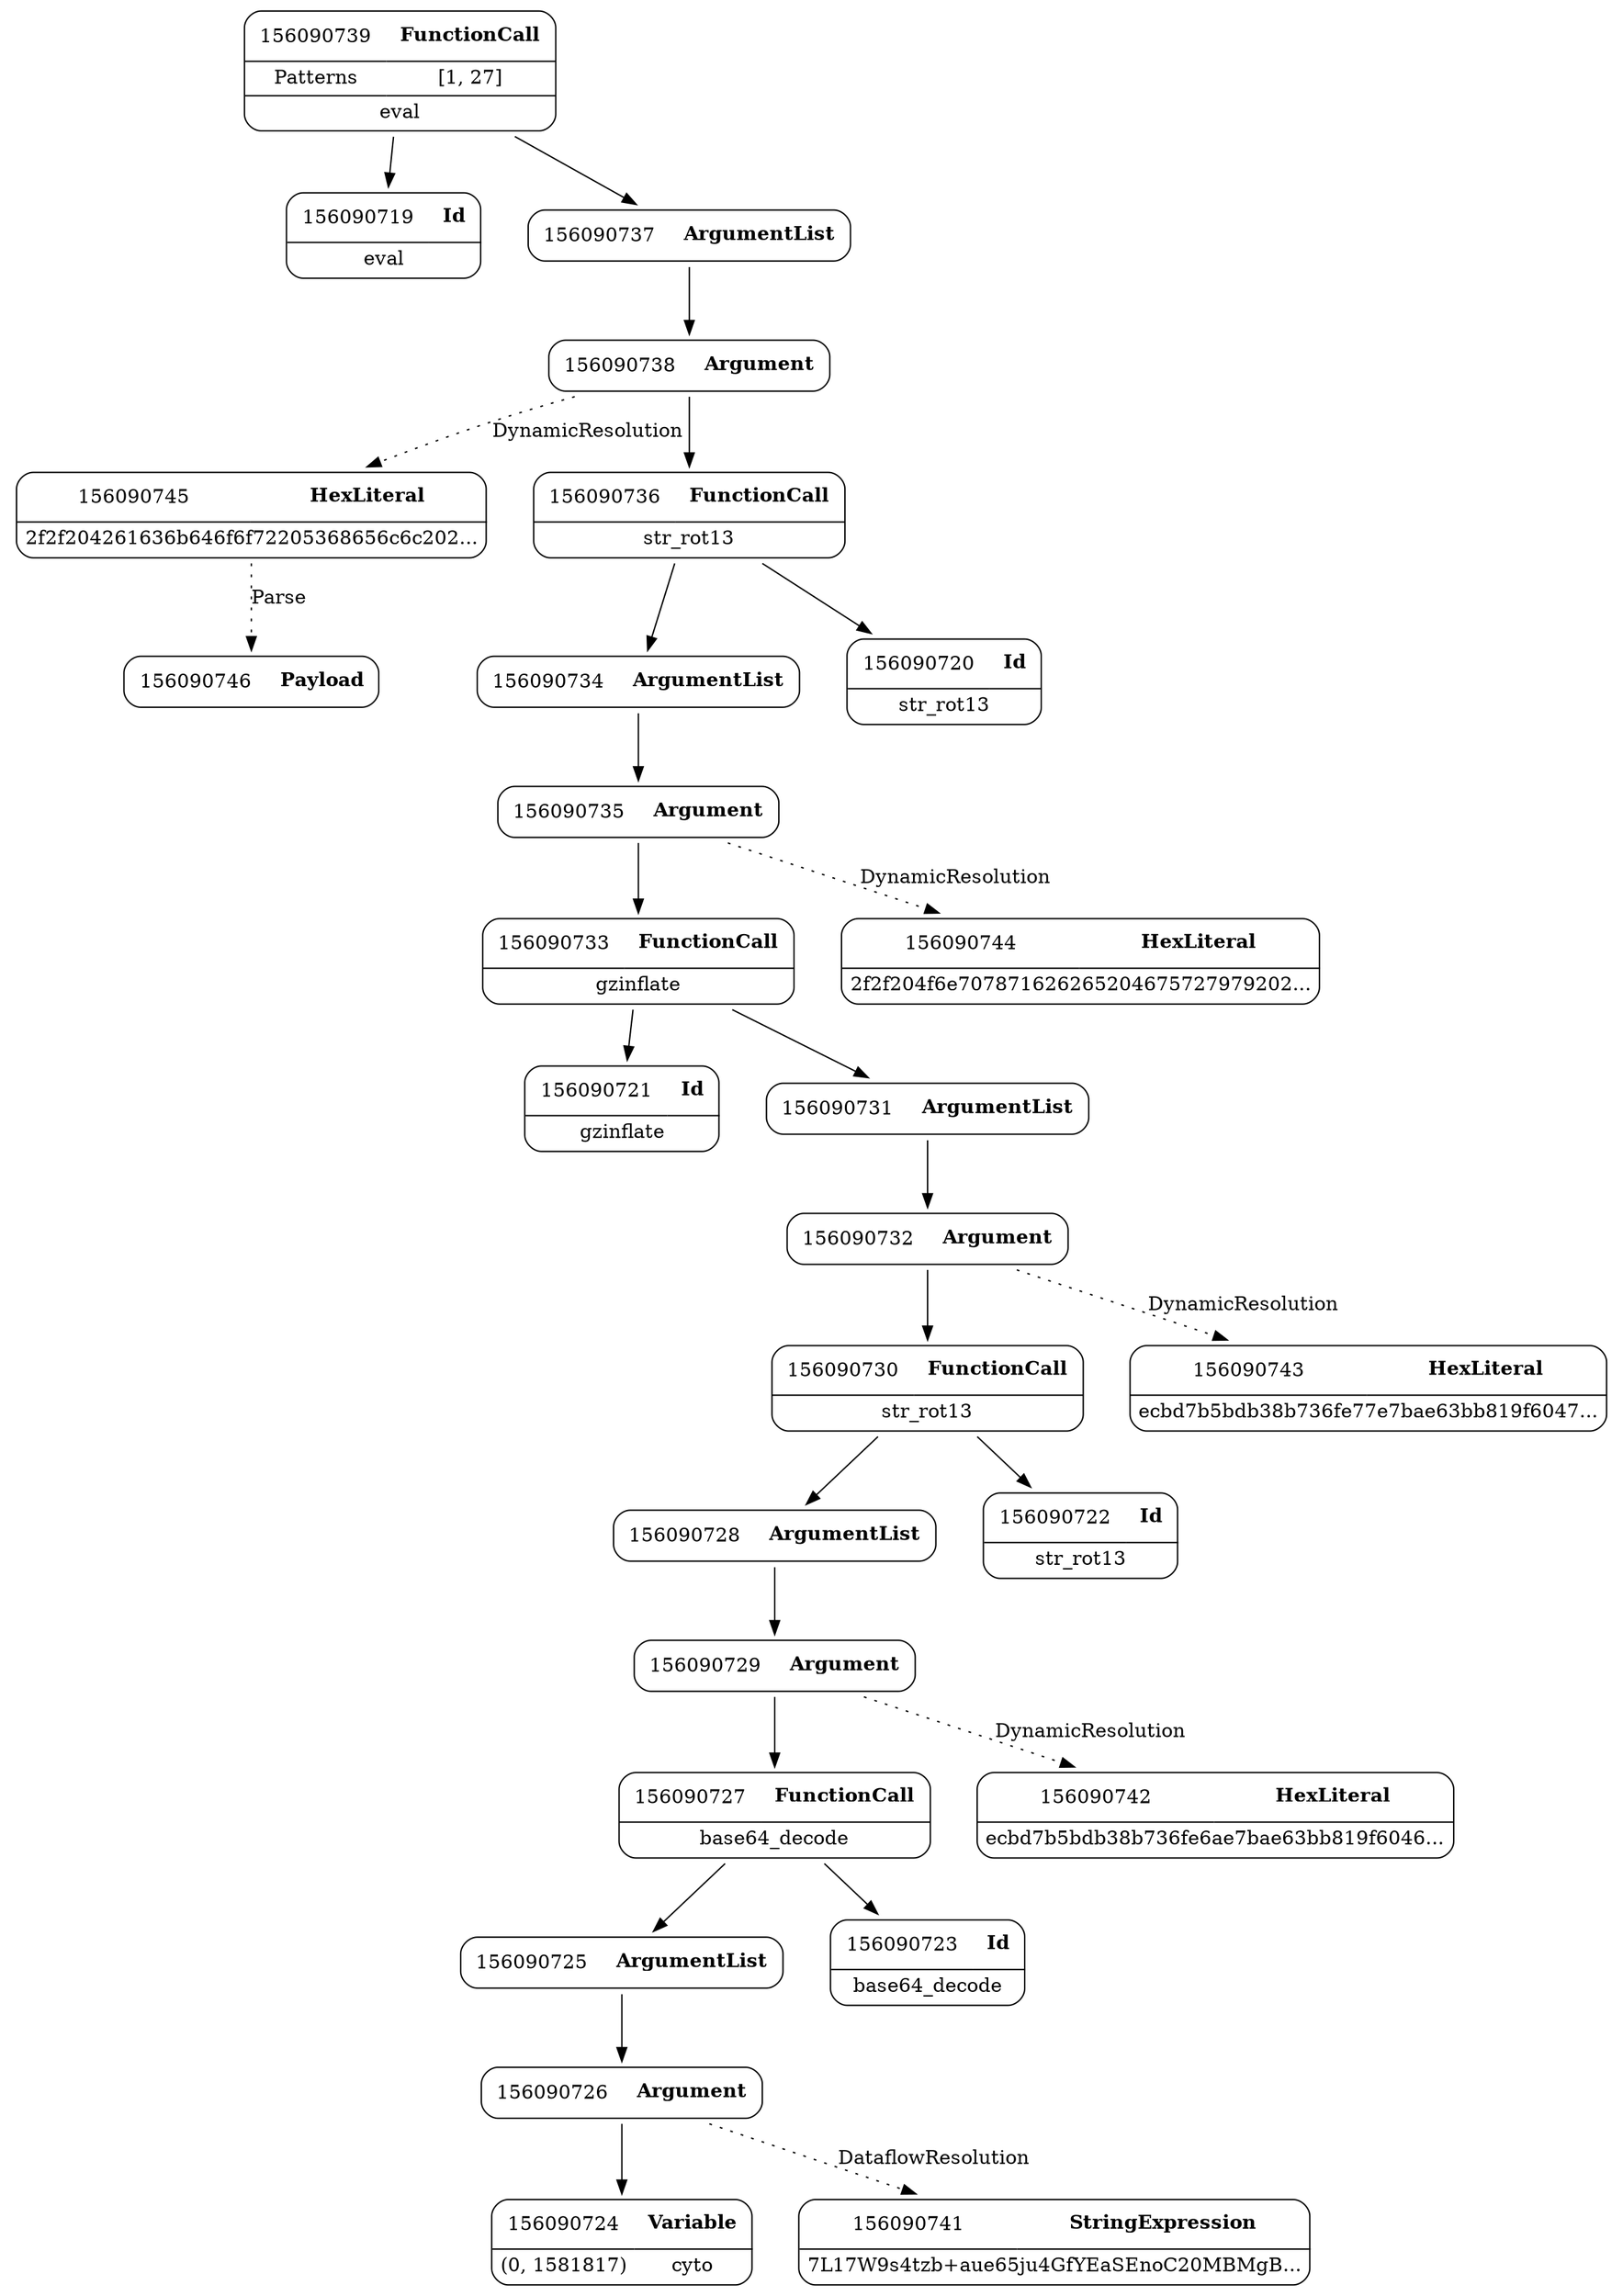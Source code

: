 digraph ast {
node [shape=none];
156090719 [label=<<TABLE border='1' cellspacing='0' cellpadding='10' style='rounded' ><TR><TD border='0'>156090719</TD><TD border='0'><B>Id</B></TD></TR><HR/><TR><TD border='0' cellpadding='5' colspan='2'>eval</TD></TR></TABLE>>];
156090733 [label=<<TABLE border='1' cellspacing='0' cellpadding='10' style='rounded' ><TR><TD border='0'>156090733</TD><TD border='0'><B>FunctionCall</B></TD></TR><HR/><TR><TD border='0' cellpadding='5' colspan='2'>gzinflate</TD></TR></TABLE>>];
156090733 -> 156090721 [weight=2];
156090733 -> 156090731 [weight=2];
156090732 [label=<<TABLE border='1' cellspacing='0' cellpadding='10' style='rounded' ><TR><TD border='0'>156090732</TD><TD border='0'><B>Argument</B></TD></TR></TABLE>>];
156090732 -> 156090730 [weight=2];
156090732 -> 156090743 [style=dotted,label=DynamicResolution];
156090735 [label=<<TABLE border='1' cellspacing='0' cellpadding='10' style='rounded' ><TR><TD border='0'>156090735</TD><TD border='0'><B>Argument</B></TD></TR></TABLE>>];
156090735 -> 156090733 [weight=2];
156090735 -> 156090744 [style=dotted,label=DynamicResolution];
156090734 [label=<<TABLE border='1' cellspacing='0' cellpadding='10' style='rounded' ><TR><TD border='0'>156090734</TD><TD border='0'><B>ArgumentList</B></TD></TR></TABLE>>];
156090734 -> 156090735 [weight=2];
156090729 [label=<<TABLE border='1' cellspacing='0' cellpadding='10' style='rounded' ><TR><TD border='0'>156090729</TD><TD border='0'><B>Argument</B></TD></TR></TABLE>>];
156090729 -> 156090727 [weight=2];
156090729 -> 156090742 [style=dotted,label=DynamicResolution];
156090728 [label=<<TABLE border='1' cellspacing='0' cellpadding='10' style='rounded' ><TR><TD border='0'>156090728</TD><TD border='0'><B>ArgumentList</B></TD></TR></TABLE>>];
156090728 -> 156090729 [weight=2];
156090731 [label=<<TABLE border='1' cellspacing='0' cellpadding='10' style='rounded' ><TR><TD border='0'>156090731</TD><TD border='0'><B>ArgumentList</B></TD></TR></TABLE>>];
156090731 -> 156090732 [weight=2];
156090730 [label=<<TABLE border='1' cellspacing='0' cellpadding='10' style='rounded' ><TR><TD border='0'>156090730</TD><TD border='0'><B>FunctionCall</B></TD></TR><HR/><TR><TD border='0' cellpadding='5' colspan='2'>str_rot13</TD></TR></TABLE>>];
156090730 -> 156090722 [weight=2];
156090730 -> 156090728 [weight=2];
156090725 [label=<<TABLE border='1' cellspacing='0' cellpadding='10' style='rounded' ><TR><TD border='0'>156090725</TD><TD border='0'><B>ArgumentList</B></TD></TR></TABLE>>];
156090725 -> 156090726 [weight=2];
156090724 [label=<<TABLE border='1' cellspacing='0' cellpadding='10' style='rounded' ><TR><TD border='0'>156090724</TD><TD border='0'><B>Variable</B></TD></TR><HR/><TR><TD border='0' cellpadding='5'>(0, 1581817)</TD><TD border='0' cellpadding='5'>cyto</TD></TR></TABLE>>];
156090727 [label=<<TABLE border='1' cellspacing='0' cellpadding='10' style='rounded' ><TR><TD border='0'>156090727</TD><TD border='0'><B>FunctionCall</B></TD></TR><HR/><TR><TD border='0' cellpadding='5' colspan='2'>base64_decode</TD></TR></TABLE>>];
156090727 -> 156090723 [weight=2];
156090727 -> 156090725 [weight=2];
156090726 [label=<<TABLE border='1' cellspacing='0' cellpadding='10' style='rounded' ><TR><TD border='0'>156090726</TD><TD border='0'><B>Argument</B></TD></TR></TABLE>>];
156090726 -> 156090724 [weight=2];
156090726 -> 156090741 [style=dotted,label=DataflowResolution];
156090721 [label=<<TABLE border='1' cellspacing='0' cellpadding='10' style='rounded' ><TR><TD border='0'>156090721</TD><TD border='0'><B>Id</B></TD></TR><HR/><TR><TD border='0' cellpadding='5' colspan='2'>gzinflate</TD></TR></TABLE>>];
156090720 [label=<<TABLE border='1' cellspacing='0' cellpadding='10' style='rounded' ><TR><TD border='0'>156090720</TD><TD border='0'><B>Id</B></TD></TR><HR/><TR><TD border='0' cellpadding='5' colspan='2'>str_rot13</TD></TR></TABLE>>];
156090723 [label=<<TABLE border='1' cellspacing='0' cellpadding='10' style='rounded' ><TR><TD border='0'>156090723</TD><TD border='0'><B>Id</B></TD></TR><HR/><TR><TD border='0' cellpadding='5' colspan='2'>base64_decode</TD></TR></TABLE>>];
156090722 [label=<<TABLE border='1' cellspacing='0' cellpadding='10' style='rounded' ><TR><TD border='0'>156090722</TD><TD border='0'><B>Id</B></TD></TR><HR/><TR><TD border='0' cellpadding='5' colspan='2'>str_rot13</TD></TR></TABLE>>];
156090745 [label=<<TABLE border='1' cellspacing='0' cellpadding='10' style='rounded' ><TR><TD border='0'>156090745</TD><TD border='0'><B>HexLiteral</B></TD></TR><HR/><TR><TD border='0' cellpadding='5' colspan='2'>2f2f204261636b646f6f72205368656c6c202...</TD></TR></TABLE>>];
156090745 -> 156090746 [style=dotted,label=Parse];
156090744 [label=<<TABLE border='1' cellspacing='0' cellpadding='10' style='rounded' ><TR><TD border='0'>156090744</TD><TD border='0'><B>HexLiteral</B></TD></TR><HR/><TR><TD border='0' cellpadding='5' colspan='2'>2f2f204f6e707871626265204675727979202...</TD></TR></TABLE>>];
156090746 [label=<<TABLE border='1' cellspacing='0' cellpadding='10' style='rounded' ><TR><TD border='0'>156090746</TD><TD border='0'><B>Payload</B></TD></TR></TABLE>>];
156090741 [label=<<TABLE border='1' cellspacing='0' cellpadding='10' style='rounded' ><TR><TD border='0'>156090741</TD><TD border='0'><B>StringExpression</B></TD></TR><HR/><TR><TD border='0' cellpadding='5' colspan='2'>7L17W9s4tzb+aue65ju4GfYEaSEnoC20MBMgB...</TD></TR></TABLE>>];
156090743 [label=<<TABLE border='1' cellspacing='0' cellpadding='10' style='rounded' ><TR><TD border='0'>156090743</TD><TD border='0'><B>HexLiteral</B></TD></TR><HR/><TR><TD border='0' cellpadding='5' colspan='2'>ecbd7b5bdb38b736fe77e7bae63bb819f6047...</TD></TR></TABLE>>];
156090742 [label=<<TABLE border='1' cellspacing='0' cellpadding='10' style='rounded' ><TR><TD border='0'>156090742</TD><TD border='0'><B>HexLiteral</B></TD></TR><HR/><TR><TD border='0' cellpadding='5' colspan='2'>ecbd7b5bdb38b736fe6ae7bae63bb819f6046...</TD></TR></TABLE>>];
156090737 [label=<<TABLE border='1' cellspacing='0' cellpadding='10' style='rounded' ><TR><TD border='0'>156090737</TD><TD border='0'><B>ArgumentList</B></TD></TR></TABLE>>];
156090737 -> 156090738 [weight=2];
156090736 [label=<<TABLE border='1' cellspacing='0' cellpadding='10' style='rounded' ><TR><TD border='0'>156090736</TD><TD border='0'><B>FunctionCall</B></TD></TR><HR/><TR><TD border='0' cellpadding='5' colspan='2'>str_rot13</TD></TR></TABLE>>];
156090736 -> 156090720 [weight=2];
156090736 -> 156090734 [weight=2];
156090739 [label=<<TABLE border='1' cellspacing='0' cellpadding='10' style='rounded' ><TR><TD border='0'>156090739</TD><TD border='0'><B>FunctionCall</B></TD></TR><HR/><TR><TD border='0' cellpadding='5'>Patterns</TD><TD border='0' cellpadding='5'>[1, 27]</TD></TR><HR/><TR><TD border='0' cellpadding='5' colspan='2'>eval</TD></TR></TABLE>>];
156090739 -> 156090719 [weight=2];
156090739 -> 156090737 [weight=2];
156090738 [label=<<TABLE border='1' cellspacing='0' cellpadding='10' style='rounded' ><TR><TD border='0'>156090738</TD><TD border='0'><B>Argument</B></TD></TR></TABLE>>];
156090738 -> 156090736 [weight=2];
156090738 -> 156090745 [style=dotted,label=DynamicResolution];
}
